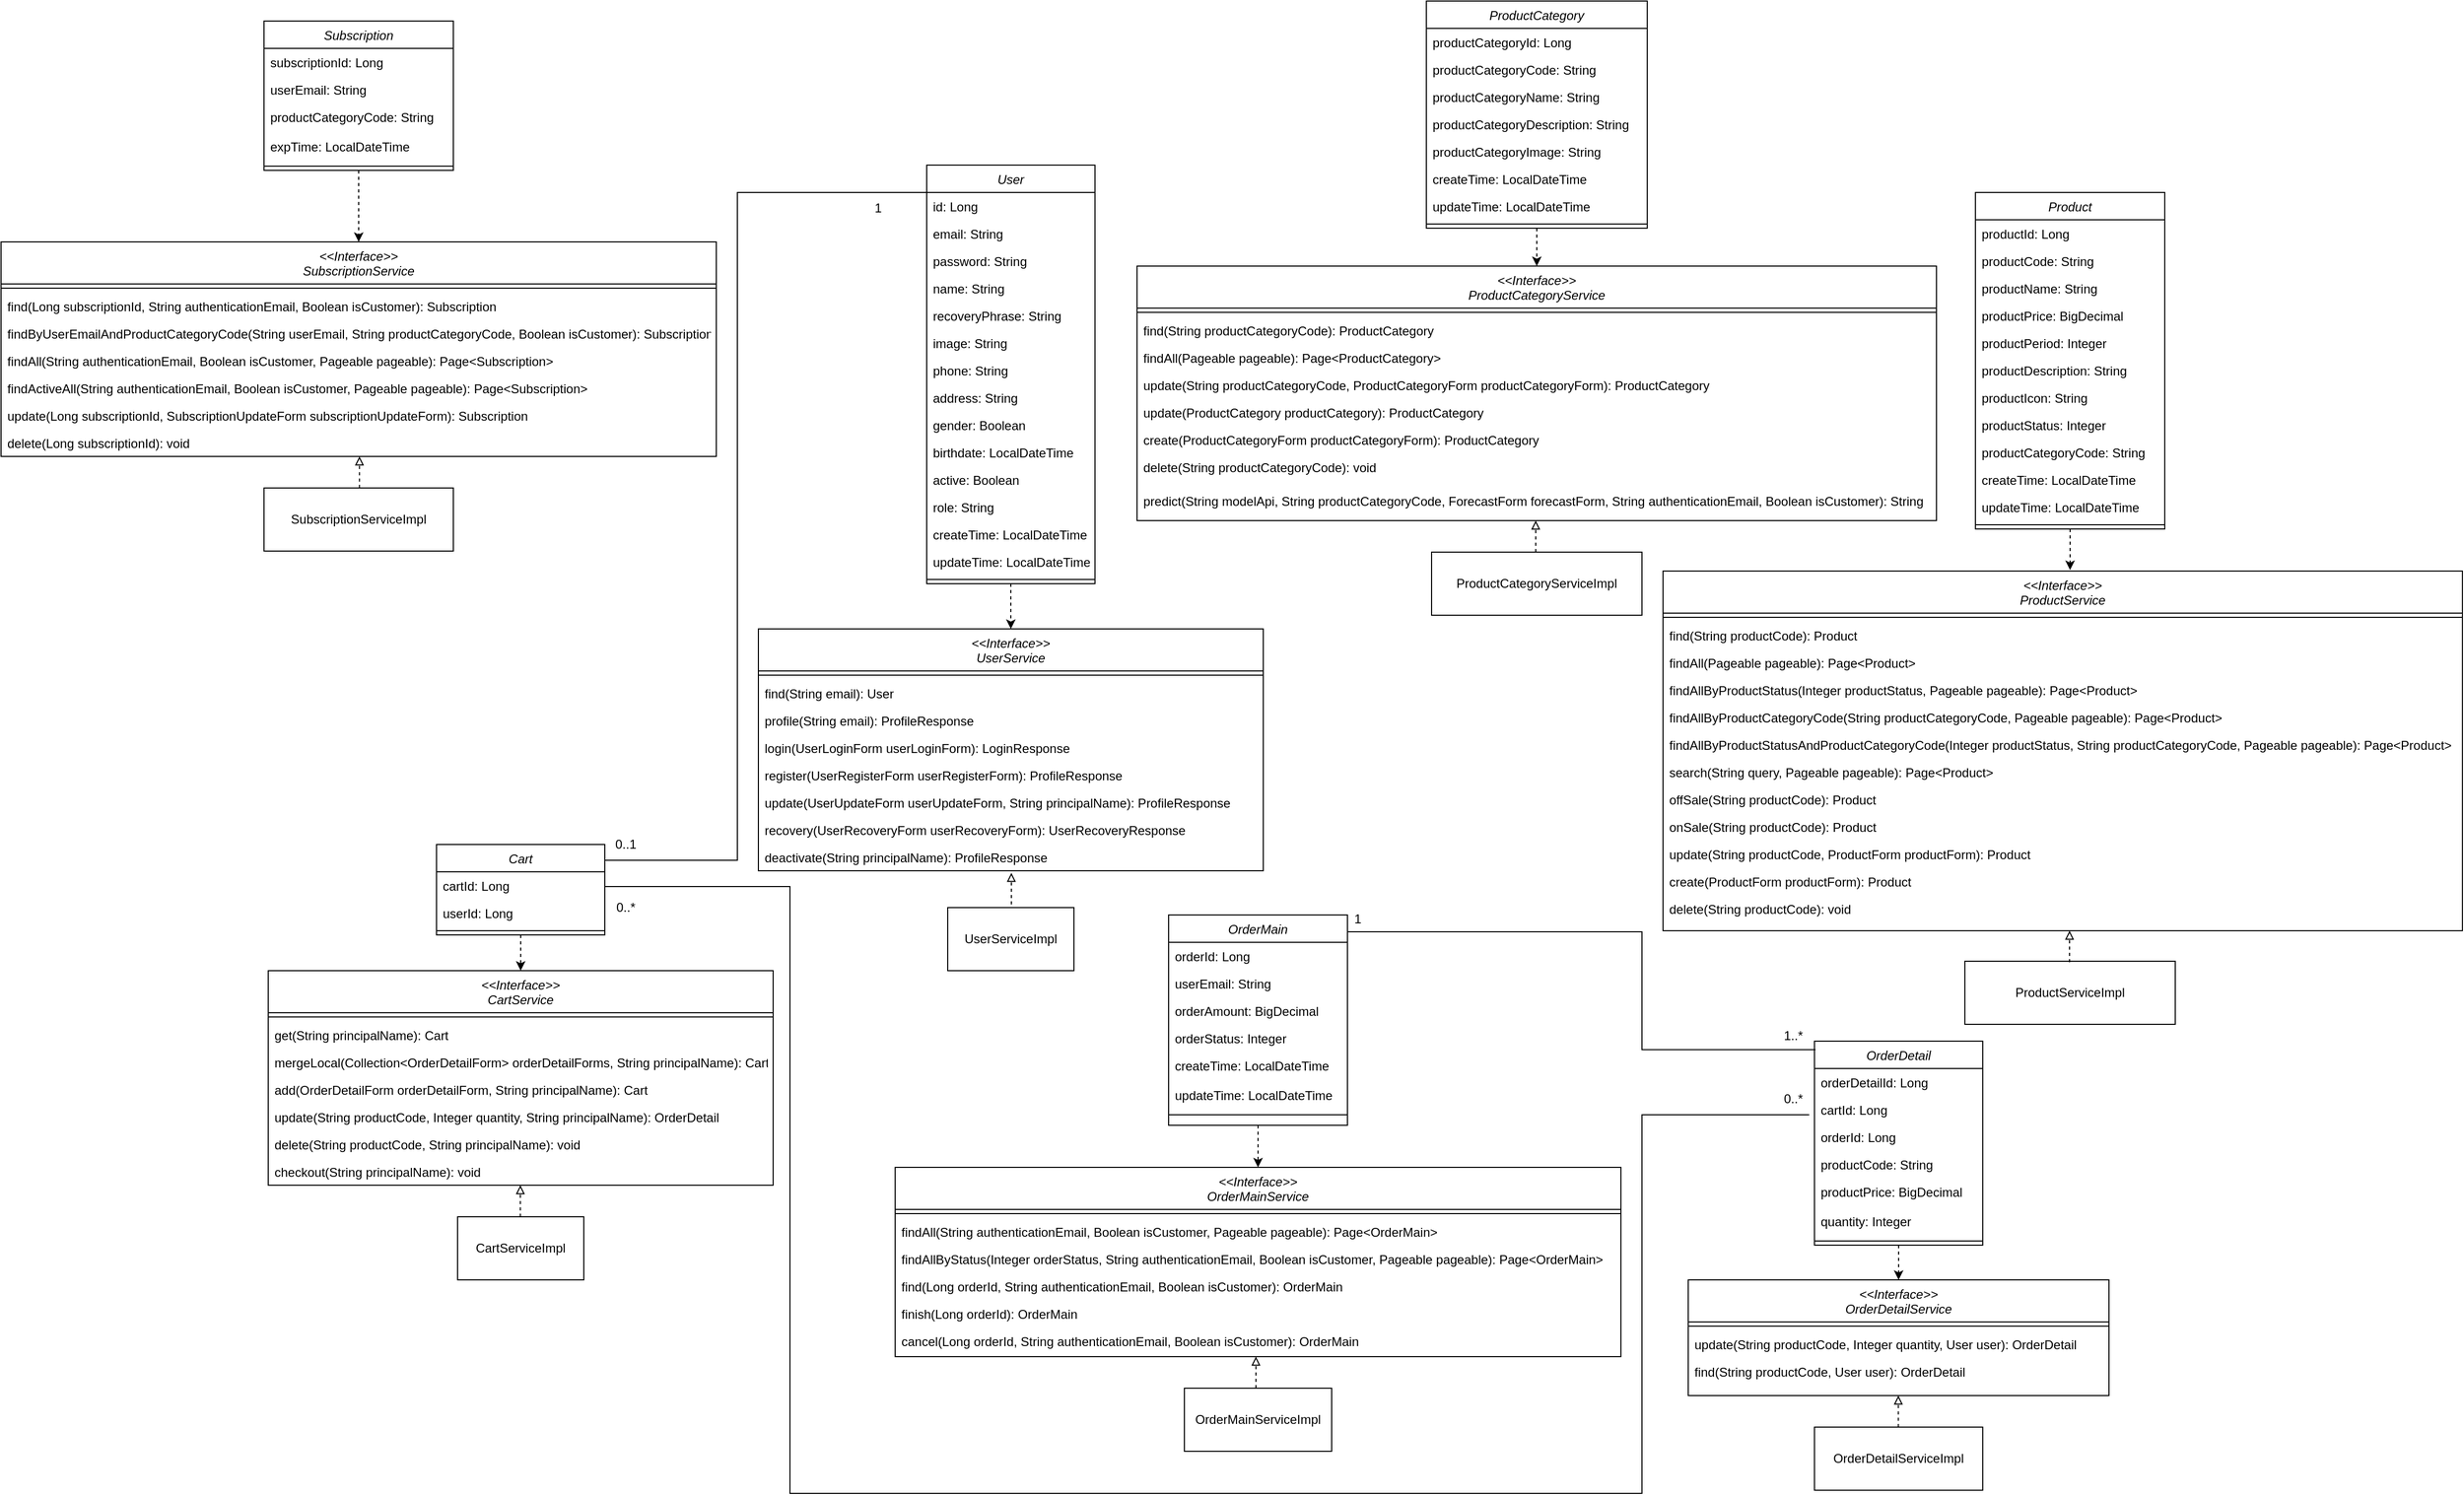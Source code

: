 <mxfile version="21.0.6" type="device"><diagram id="C5RBs43oDa-KdzZeNtuy" name="Page-1"><mxGraphModel dx="4314" dy="1144" grid="1" gridSize="10" guides="1" tooltips="1" connect="1" arrows="1" fold="1" page="1" pageScale="1" pageWidth="1920" pageHeight="1200" math="0" shadow="0"><root><mxCell id="WIyWlLk6GJQsqaUBKTNV-0"/><mxCell id="WIyWlLk6GJQsqaUBKTNV-1" parent="WIyWlLk6GJQsqaUBKTNV-0"/><mxCell id="zkfFHV4jXpPFQw0GAbJ--0" value="User" style="swimlane;fontStyle=2;align=center;verticalAlign=top;childLayout=stackLayout;horizontal=1;startSize=26;horizontalStack=0;resizeParent=1;resizeLast=0;collapsible=1;marginBottom=0;rounded=0;shadow=0;strokeWidth=1;" parent="WIyWlLk6GJQsqaUBKTNV-1" vertex="1"><mxGeometry x="360" y="177" width="160" height="398" as="geometry"><mxRectangle x="230" y="140" width="160" height="26" as="alternateBounds"/></mxGeometry></mxCell><mxCell id="zkfFHV4jXpPFQw0GAbJ--1" value="id: Long" style="text;align=left;verticalAlign=top;spacingLeft=4;spacingRight=4;overflow=hidden;rotatable=0;points=[[0,0.5],[1,0.5]];portConstraint=eastwest;" parent="zkfFHV4jXpPFQw0GAbJ--0" vertex="1"><mxGeometry y="26" width="160" height="26" as="geometry"/></mxCell><mxCell id="zkfFHV4jXpPFQw0GAbJ--2" value="email: String" style="text;align=left;verticalAlign=top;spacingLeft=4;spacingRight=4;overflow=hidden;rotatable=0;points=[[0,0.5],[1,0.5]];portConstraint=eastwest;rounded=0;shadow=0;html=0;" parent="zkfFHV4jXpPFQw0GAbJ--0" vertex="1"><mxGeometry y="52" width="160" height="26" as="geometry"/></mxCell><mxCell id="zkfFHV4jXpPFQw0GAbJ--3" value="password: String" style="text;align=left;verticalAlign=top;spacingLeft=4;spacingRight=4;overflow=hidden;rotatable=0;points=[[0,0.5],[1,0.5]];portConstraint=eastwest;rounded=0;shadow=0;html=0;" parent="zkfFHV4jXpPFQw0GAbJ--0" vertex="1"><mxGeometry y="78" width="160" height="26" as="geometry"/></mxCell><mxCell id="98TtHMbzd4gQQStBklup-7" value="name: String" style="text;align=left;verticalAlign=top;spacingLeft=4;spacingRight=4;overflow=hidden;rotatable=0;points=[[0,0.5],[1,0.5]];portConstraint=eastwest;rounded=0;shadow=0;html=0;" parent="zkfFHV4jXpPFQw0GAbJ--0" vertex="1"><mxGeometry y="104" width="160" height="26" as="geometry"/></mxCell><mxCell id="Q7E6lYtqht5gNRH_L15U-13" value="recoveryPhrase: String" style="text;align=left;verticalAlign=top;spacingLeft=4;spacingRight=4;overflow=hidden;rotatable=0;points=[[0,0.5],[1,0.5]];portConstraint=eastwest;rounded=0;shadow=0;html=0;" vertex="1" parent="zkfFHV4jXpPFQw0GAbJ--0"><mxGeometry y="130" width="160" height="26" as="geometry"/></mxCell><mxCell id="Q7E6lYtqht5gNRH_L15U-14" value="image: String" style="text;align=left;verticalAlign=top;spacingLeft=4;spacingRight=4;overflow=hidden;rotatable=0;points=[[0,0.5],[1,0.5]];portConstraint=eastwest;rounded=0;shadow=0;html=0;" vertex="1" parent="zkfFHV4jXpPFQw0GAbJ--0"><mxGeometry y="156" width="160" height="26" as="geometry"/></mxCell><mxCell id="98TtHMbzd4gQQStBklup-8" value="phone: String" style="text;align=left;verticalAlign=top;spacingLeft=4;spacingRight=4;overflow=hidden;rotatable=0;points=[[0,0.5],[1,0.5]];portConstraint=eastwest;rounded=0;shadow=0;html=0;" parent="zkfFHV4jXpPFQw0GAbJ--0" vertex="1"><mxGeometry y="182" width="160" height="26" as="geometry"/></mxCell><mxCell id="Q7E6lYtqht5gNRH_L15U-15" value="address: String" style="text;align=left;verticalAlign=top;spacingLeft=4;spacingRight=4;overflow=hidden;rotatable=0;points=[[0,0.5],[1,0.5]];portConstraint=eastwest;rounded=0;shadow=0;html=0;" vertex="1" parent="zkfFHV4jXpPFQw0GAbJ--0"><mxGeometry y="208" width="160" height="26" as="geometry"/></mxCell><mxCell id="98TtHMbzd4gQQStBklup-9" value="gender: Boolean" style="text;align=left;verticalAlign=top;spacingLeft=4;spacingRight=4;overflow=hidden;rotatable=0;points=[[0,0.5],[1,0.5]];portConstraint=eastwest;rounded=0;shadow=0;html=0;" parent="zkfFHV4jXpPFQw0GAbJ--0" vertex="1"><mxGeometry y="234" width="160" height="26" as="geometry"/></mxCell><mxCell id="Q7E6lYtqht5gNRH_L15U-16" value="birthdate: LocalDateTime" style="text;align=left;verticalAlign=top;spacingLeft=4;spacingRight=4;overflow=hidden;rotatable=0;points=[[0,0.5],[1,0.5]];portConstraint=eastwest;rounded=0;shadow=0;html=0;" vertex="1" parent="zkfFHV4jXpPFQw0GAbJ--0"><mxGeometry y="260" width="160" height="26" as="geometry"/></mxCell><mxCell id="98TtHMbzd4gQQStBklup-10" value="active: Boolean" style="text;align=left;verticalAlign=top;spacingLeft=4;spacingRight=4;overflow=hidden;rotatable=0;points=[[0,0.5],[1,0.5]];portConstraint=eastwest;rounded=0;shadow=0;html=0;" parent="zkfFHV4jXpPFQw0GAbJ--0" vertex="1"><mxGeometry y="286" width="160" height="26" as="geometry"/></mxCell><mxCell id="98TtHMbzd4gQQStBklup-11" value="role: String" style="text;align=left;verticalAlign=top;spacingLeft=4;spacingRight=4;overflow=hidden;rotatable=0;points=[[0,0.5],[1,0.5]];portConstraint=eastwest;rounded=0;shadow=0;html=0;" parent="zkfFHV4jXpPFQw0GAbJ--0" vertex="1"><mxGeometry y="312" width="160" height="26" as="geometry"/></mxCell><mxCell id="Q7E6lYtqht5gNRH_L15U-17" value="createTime: LocalDateTime" style="text;align=left;verticalAlign=top;spacingLeft=4;spacingRight=4;overflow=hidden;rotatable=0;points=[[0,0.5],[1,0.5]];portConstraint=eastwest;rounded=0;shadow=0;html=0;" vertex="1" parent="zkfFHV4jXpPFQw0GAbJ--0"><mxGeometry y="338" width="160" height="26" as="geometry"/></mxCell><mxCell id="Q7E6lYtqht5gNRH_L15U-18" value="updateTime: LocalDateTime" style="text;align=left;verticalAlign=top;spacingLeft=4;spacingRight=4;overflow=hidden;rotatable=0;points=[[0,0.5],[1,0.5]];portConstraint=eastwest;rounded=0;shadow=0;html=0;" vertex="1" parent="zkfFHV4jXpPFQw0GAbJ--0"><mxGeometry y="364" width="160" height="26" as="geometry"/></mxCell><mxCell id="98TtHMbzd4gQQStBklup-74" value="" style="line;html=1;strokeWidth=1;align=left;verticalAlign=middle;spacingTop=-1;spacingLeft=3;spacingRight=3;rotatable=0;labelPosition=right;points=[];portConstraint=eastwest;" parent="zkfFHV4jXpPFQw0GAbJ--0" vertex="1"><mxGeometry y="390" width="160" height="8" as="geometry"/></mxCell><mxCell id="98TtHMbzd4gQQStBklup-51" value="&lt;&lt;Interface&gt;&gt;&#10;UserService" style="swimlane;fontStyle=2;align=center;verticalAlign=top;childLayout=stackLayout;horizontal=1;startSize=40;horizontalStack=0;resizeParent=1;resizeLast=0;collapsible=1;marginBottom=0;rounded=0;shadow=0;strokeWidth=1;" parent="WIyWlLk6GJQsqaUBKTNV-1" vertex="1"><mxGeometry x="200" y="618" width="480" height="230" as="geometry"><mxRectangle x="230" y="140" width="160" height="26" as="alternateBounds"/></mxGeometry></mxCell><mxCell id="98TtHMbzd4gQQStBklup-58" value="" style="line;html=1;strokeWidth=1;align=left;verticalAlign=middle;spacingTop=-1;spacingLeft=3;spacingRight=3;rotatable=0;labelPosition=right;points=[];portConstraint=eastwest;" parent="98TtHMbzd4gQQStBklup-51" vertex="1"><mxGeometry y="40" width="480" height="8" as="geometry"/></mxCell><mxCell id="98TtHMbzd4gQQStBklup-59" value="find(String email): User" style="text;align=left;verticalAlign=top;spacingLeft=4;spacingRight=4;overflow=hidden;rotatable=0;points=[[0,0.5],[1,0.5]];portConstraint=eastwest;rounded=0;shadow=0;html=0;" parent="98TtHMbzd4gQQStBklup-51" vertex="1"><mxGeometry y="48" width="480" height="26" as="geometry"/></mxCell><mxCell id="98TtHMbzd4gQQStBklup-60" value="profile(String email): ProfileResponse" style="text;align=left;verticalAlign=top;spacingLeft=4;spacingRight=4;overflow=hidden;rotatable=0;points=[[0,0.5],[1,0.5]];portConstraint=eastwest;rounded=0;shadow=0;html=0;" parent="98TtHMbzd4gQQStBklup-51" vertex="1"><mxGeometry y="74" width="480" height="26" as="geometry"/></mxCell><mxCell id="98TtHMbzd4gQQStBklup-62" value="login(UserLoginForm userLoginForm): LoginResponse" style="text;align=left;verticalAlign=top;spacingLeft=4;spacingRight=4;overflow=hidden;rotatable=0;points=[[0,0.5],[1,0.5]];portConstraint=eastwest;rounded=0;shadow=0;html=0;" parent="98TtHMbzd4gQQStBklup-51" vertex="1"><mxGeometry y="100" width="480" height="26" as="geometry"/></mxCell><mxCell id="98TtHMbzd4gQQStBklup-63" value="register(UserRegisterForm userRegisterForm): ProfileResponse" style="text;align=left;verticalAlign=top;spacingLeft=4;spacingRight=4;overflow=hidden;rotatable=0;points=[[0,0.5],[1,0.5]];portConstraint=eastwest;rounded=0;shadow=0;html=0;" parent="98TtHMbzd4gQQStBklup-51" vertex="1"><mxGeometry y="126" width="480" height="26" as="geometry"/></mxCell><mxCell id="Q7E6lYtqht5gNRH_L15U-21" value="update(UserUpdateForm userUpdateForm, String principalName): ProfileResponse" style="text;align=left;verticalAlign=top;spacingLeft=4;spacingRight=4;overflow=hidden;rotatable=0;points=[[0,0.5],[1,0.5]];portConstraint=eastwest;rounded=0;shadow=0;html=0;" vertex="1" parent="98TtHMbzd4gQQStBklup-51"><mxGeometry y="152" width="480" height="26" as="geometry"/></mxCell><mxCell id="Q7E6lYtqht5gNRH_L15U-22" value="recovery(UserRecoveryForm userRecoveryForm): UserRecoveryResponse" style="text;align=left;verticalAlign=top;spacingLeft=4;spacingRight=4;overflow=hidden;rotatable=0;points=[[0,0.5],[1,0.5]];portConstraint=eastwest;rounded=0;shadow=0;html=0;" vertex="1" parent="98TtHMbzd4gQQStBklup-51"><mxGeometry y="178" width="480" height="26" as="geometry"/></mxCell><mxCell id="Q7E6lYtqht5gNRH_L15U-23" value="deactivate(String principalName): ProfileResponse" style="text;align=left;verticalAlign=top;spacingLeft=4;spacingRight=4;overflow=hidden;rotatable=0;points=[[0,0.5],[1,0.5]];portConstraint=eastwest;rounded=0;shadow=0;html=0;" vertex="1" parent="98TtHMbzd4gQQStBklup-51"><mxGeometry y="204" width="480" height="26" as="geometry"/></mxCell><mxCell id="98TtHMbzd4gQQStBklup-61" value="" style="endArrow=classic;dashed=1;html=1;rounded=0;exitX=0.5;exitY=1;exitDx=0;exitDy=0;endFill=1;entryX=0.5;entryY=0;entryDx=0;entryDy=0;" parent="WIyWlLk6GJQsqaUBKTNV-1" source="zkfFHV4jXpPFQw0GAbJ--0" target="98TtHMbzd4gQQStBklup-51" edge="1"><mxGeometry width="50" height="50" relative="1" as="geometry"><mxPoint x="414" y="580" as="sourcePoint"/><mxPoint x="374" y="588" as="targetPoint"/></mxGeometry></mxCell><mxCell id="98TtHMbzd4gQQStBklup-75" value="Cart" style="swimlane;fontStyle=2;align=center;verticalAlign=top;childLayout=stackLayout;horizontal=1;startSize=26;horizontalStack=0;resizeParent=1;resizeLast=0;collapsible=1;marginBottom=0;rounded=0;shadow=0;strokeWidth=1;" parent="WIyWlLk6GJQsqaUBKTNV-1" vertex="1"><mxGeometry x="-106" y="823" width="160" height="86" as="geometry"><mxRectangle x="230" y="140" width="160" height="26" as="alternateBounds"/></mxGeometry></mxCell><mxCell id="98TtHMbzd4gQQStBklup-76" value="cartId: Long" style="text;align=left;verticalAlign=top;spacingLeft=4;spacingRight=4;overflow=hidden;rotatable=0;points=[[0,0.5],[1,0.5]];portConstraint=eastwest;" parent="98TtHMbzd4gQQStBklup-75" vertex="1"><mxGeometry y="26" width="160" height="26" as="geometry"/></mxCell><mxCell id="98TtHMbzd4gQQStBklup-77" value="userId: Long" style="text;align=left;verticalAlign=top;spacingLeft=4;spacingRight=4;overflow=hidden;rotatable=0;points=[[0,0.5],[1,0.5]];portConstraint=eastwest;rounded=0;shadow=0;html=0;" parent="98TtHMbzd4gQQStBklup-75" vertex="1"><mxGeometry y="52" width="160" height="26" as="geometry"/></mxCell><mxCell id="98TtHMbzd4gQQStBklup-78" value="" style="line;html=1;strokeWidth=1;align=left;verticalAlign=middle;spacingTop=-1;spacingLeft=3;spacingRight=3;rotatable=0;labelPosition=right;points=[];portConstraint=eastwest;" parent="98TtHMbzd4gQQStBklup-75" vertex="1"><mxGeometry y="78" width="160" height="8" as="geometry"/></mxCell><mxCell id="98TtHMbzd4gQQStBklup-87" value="" style="endArrow=classic;dashed=1;html=1;rounded=0;exitX=0.5;exitY=1;exitDx=0;exitDy=0;endFill=1;entryX=0.5;entryY=0;entryDx=0;entryDy=0;" parent="WIyWlLk6GJQsqaUBKTNV-1" source="98TtHMbzd4gQQStBklup-75" target="98TtHMbzd4gQQStBklup-88" edge="1"><mxGeometry width="50" height="50" relative="1" as="geometry"><mxPoint x="-136" y="923" as="sourcePoint"/><mxPoint x="-176" y="923" as="targetPoint"/></mxGeometry></mxCell><mxCell id="98TtHMbzd4gQQStBklup-88" value="&lt;&lt;Interface&gt;&gt;&#10;CartService" style="swimlane;fontStyle=2;align=center;verticalAlign=top;childLayout=stackLayout;horizontal=1;startSize=40;horizontalStack=0;resizeParent=1;resizeLast=0;collapsible=1;marginBottom=0;rounded=0;shadow=0;strokeWidth=1;" parent="WIyWlLk6GJQsqaUBKTNV-1" vertex="1"><mxGeometry x="-266" y="943" width="480" height="204" as="geometry"><mxRectangle x="230" y="140" width="160" height="26" as="alternateBounds"/></mxGeometry></mxCell><mxCell id="98TtHMbzd4gQQStBklup-89" value="" style="line;html=1;strokeWidth=1;align=left;verticalAlign=middle;spacingTop=-1;spacingLeft=3;spacingRight=3;rotatable=0;labelPosition=right;points=[];portConstraint=eastwest;" parent="98TtHMbzd4gQQStBklup-88" vertex="1"><mxGeometry y="40" width="480" height="8" as="geometry"/></mxCell><mxCell id="98TtHMbzd4gQQStBklup-90" value="get(String principalName): Cart" style="text;align=left;verticalAlign=top;spacingLeft=4;spacingRight=4;overflow=hidden;rotatable=0;points=[[0,0.5],[1,0.5]];portConstraint=eastwest;rounded=0;shadow=0;html=0;" parent="98TtHMbzd4gQQStBklup-88" vertex="1"><mxGeometry y="48" width="480" height="26" as="geometry"/></mxCell><mxCell id="98TtHMbzd4gQQStBklup-91" value="mergeLocal(Collection&lt;OrderDetailForm&gt; orderDetailForms, String principalName): Cart" style="text;align=left;verticalAlign=top;spacingLeft=4;spacingRight=4;overflow=hidden;rotatable=0;points=[[0,0.5],[1,0.5]];portConstraint=eastwest;rounded=0;shadow=0;html=0;" parent="98TtHMbzd4gQQStBklup-88" vertex="1"><mxGeometry y="74" width="480" height="26" as="geometry"/></mxCell><mxCell id="98TtHMbzd4gQQStBklup-92" value="add(OrderDetailForm orderDetailForm, String principalName): Cart" style="text;align=left;verticalAlign=top;spacingLeft=4;spacingRight=4;overflow=hidden;rotatable=0;points=[[0,0.5],[1,0.5]];portConstraint=eastwest;rounded=0;shadow=0;html=0;" parent="98TtHMbzd4gQQStBklup-88" vertex="1"><mxGeometry y="100" width="480" height="26" as="geometry"/></mxCell><mxCell id="Q7E6lYtqht5gNRH_L15U-24" value="update(String productCode, Integer quantity, String principalName): OrderDetail" style="text;align=left;verticalAlign=top;spacingLeft=4;spacingRight=4;overflow=hidden;rotatable=0;points=[[0,0.5],[1,0.5]];portConstraint=eastwest;rounded=0;shadow=0;html=0;" vertex="1" parent="98TtHMbzd4gQQStBklup-88"><mxGeometry y="126" width="480" height="26" as="geometry"/></mxCell><mxCell id="98TtHMbzd4gQQStBklup-93" value="delete(String productCode, String principalName): void" style="text;align=left;verticalAlign=top;spacingLeft=4;spacingRight=4;overflow=hidden;rotatable=0;points=[[0,0.5],[1,0.5]];portConstraint=eastwest;rounded=0;shadow=0;html=0;" parent="98TtHMbzd4gQQStBklup-88" vertex="1"><mxGeometry y="152" width="480" height="26" as="geometry"/></mxCell><mxCell id="Q7E6lYtqht5gNRH_L15U-25" value="checkout(String principalName): void" style="text;align=left;verticalAlign=top;spacingLeft=4;spacingRight=4;overflow=hidden;rotatable=0;points=[[0,0.5],[1,0.5]];portConstraint=eastwest;rounded=0;shadow=0;html=0;" vertex="1" parent="98TtHMbzd4gQQStBklup-88"><mxGeometry y="178" width="480" height="26" as="geometry"/></mxCell><mxCell id="98TtHMbzd4gQQStBklup-94" value="ProductCategory" style="swimlane;fontStyle=2;align=center;verticalAlign=top;childLayout=stackLayout;horizontal=1;startSize=26;horizontalStack=0;resizeParent=1;resizeLast=0;collapsible=1;marginBottom=0;rounded=0;shadow=0;strokeWidth=1;" parent="WIyWlLk6GJQsqaUBKTNV-1" vertex="1"><mxGeometry x="835" y="21" width="210" height="216" as="geometry"><mxRectangle x="230" y="140" width="160" height="26" as="alternateBounds"/></mxGeometry></mxCell><mxCell id="98TtHMbzd4gQQStBklup-95" value="productCategoryId: Long" style="text;align=left;verticalAlign=top;spacingLeft=4;spacingRight=4;overflow=hidden;rotatable=0;points=[[0,0.5],[1,0.5]];portConstraint=eastwest;" parent="98TtHMbzd4gQQStBklup-94" vertex="1"><mxGeometry y="26" width="210" height="26" as="geometry"/></mxCell><mxCell id="98TtHMbzd4gQQStBklup-96" value="productCategoryCode: String" style="text;align=left;verticalAlign=top;spacingLeft=4;spacingRight=4;overflow=hidden;rotatable=0;points=[[0,0.5],[1,0.5]];portConstraint=eastwest;rounded=0;shadow=0;html=0;" parent="98TtHMbzd4gQQStBklup-94" vertex="1"><mxGeometry y="52" width="210" height="26" as="geometry"/></mxCell><mxCell id="Q7E6lYtqht5gNRH_L15U-6" value="productCategoryName: String" style="text;align=left;verticalAlign=top;spacingLeft=4;spacingRight=4;overflow=hidden;rotatable=0;points=[[0,0.5],[1,0.5]];portConstraint=eastwest;rounded=0;shadow=0;html=0;" vertex="1" parent="98TtHMbzd4gQQStBklup-94"><mxGeometry y="78" width="210" height="26" as="geometry"/></mxCell><mxCell id="Q7E6lYtqht5gNRH_L15U-7" value="productCategoryDescription: String" style="text;align=left;verticalAlign=top;spacingLeft=4;spacingRight=4;overflow=hidden;rotatable=0;points=[[0,0.5],[1,0.5]];portConstraint=eastwest;rounded=0;shadow=0;html=0;" vertex="1" parent="98TtHMbzd4gQQStBklup-94"><mxGeometry y="104" width="210" height="26" as="geometry"/></mxCell><mxCell id="Q7E6lYtqht5gNRH_L15U-8" value="productCategoryImage: String" style="text;align=left;verticalAlign=top;spacingLeft=4;spacingRight=4;overflow=hidden;rotatable=0;points=[[0,0.5],[1,0.5]];portConstraint=eastwest;rounded=0;shadow=0;html=0;" vertex="1" parent="98TtHMbzd4gQQStBklup-94"><mxGeometry y="130" width="210" height="26" as="geometry"/></mxCell><mxCell id="98TtHMbzd4gQQStBklup-107" value="createTime: LocalDateTime" style="text;align=left;verticalAlign=top;spacingLeft=4;spacingRight=4;overflow=hidden;rotatable=0;points=[[0,0.5],[1,0.5]];portConstraint=eastwest;rounded=0;shadow=0;html=0;" parent="98TtHMbzd4gQQStBklup-94" vertex="1"><mxGeometry y="156" width="210" height="26" as="geometry"/></mxCell><mxCell id="98TtHMbzd4gQQStBklup-108" value="updateTime: LocalDateTime" style="text;align=left;verticalAlign=top;spacingLeft=4;spacingRight=4;overflow=hidden;rotatable=0;points=[[0,0.5],[1,0.5]];portConstraint=eastwest;rounded=0;shadow=0;html=0;" parent="98TtHMbzd4gQQStBklup-94" vertex="1"><mxGeometry y="182" width="210" height="26" as="geometry"/></mxCell><mxCell id="98TtHMbzd4gQQStBklup-97" value="" style="line;html=1;strokeWidth=1;align=left;verticalAlign=middle;spacingTop=-1;spacingLeft=3;spacingRight=3;rotatable=0;labelPosition=right;points=[];portConstraint=eastwest;" parent="98TtHMbzd4gQQStBklup-94" vertex="1"><mxGeometry y="208" width="210" height="8" as="geometry"/></mxCell><mxCell id="98TtHMbzd4gQQStBklup-98" value="" style="endArrow=classic;dashed=1;html=1;rounded=0;endFill=1;entryX=0.5;entryY=0;entryDx=0;entryDy=0;exitX=0.5;exitY=1;exitDx=0;exitDy=0;" parent="WIyWlLk6GJQsqaUBKTNV-1" source="98TtHMbzd4gQQStBklup-94" target="98TtHMbzd4gQQStBklup-99" edge="1"><mxGeometry width="50" height="50" relative="1" as="geometry"><mxPoint x="840" y="240" as="sourcePoint"/><mxPoint x="880" y="273" as="targetPoint"/></mxGeometry></mxCell><mxCell id="98TtHMbzd4gQQStBklup-99" value="&lt;&lt;Interface&gt;&gt;&#10;ProductCategoryService" style="swimlane;fontStyle=2;align=center;verticalAlign=top;childLayout=stackLayout;horizontal=1;startSize=40;horizontalStack=0;resizeParent=1;resizeLast=0;collapsible=1;marginBottom=0;rounded=0;shadow=0;strokeWidth=1;" parent="WIyWlLk6GJQsqaUBKTNV-1" vertex="1"><mxGeometry x="560" y="273" width="760" height="242" as="geometry"><mxRectangle x="230" y="140" width="160" height="26" as="alternateBounds"/></mxGeometry></mxCell><mxCell id="98TtHMbzd4gQQStBklup-100" value="" style="line;html=1;strokeWidth=1;align=left;verticalAlign=middle;spacingTop=-1;spacingLeft=3;spacingRight=3;rotatable=0;labelPosition=right;points=[];portConstraint=eastwest;" parent="98TtHMbzd4gQQStBklup-99" vertex="1"><mxGeometry y="40" width="760" height="8" as="geometry"/></mxCell><mxCell id="98TtHMbzd4gQQStBklup-101" value="find(String productCategoryCode): ProductCategory" style="text;align=left;verticalAlign=top;spacingLeft=4;spacingRight=4;overflow=hidden;rotatable=0;points=[[0,0.5],[1,0.5]];portConstraint=eastwest;rounded=0;shadow=0;html=0;" parent="98TtHMbzd4gQQStBklup-99" vertex="1"><mxGeometry y="48" width="760" height="26" as="geometry"/></mxCell><mxCell id="98TtHMbzd4gQQStBklup-102" value="findAll(Pageable pageable): Page&lt;ProductCategory&gt;" style="text;align=left;verticalAlign=top;spacingLeft=4;spacingRight=4;overflow=hidden;rotatable=0;points=[[0,0.5],[1,0.5]];portConstraint=eastwest;rounded=0;shadow=0;html=0;" parent="98TtHMbzd4gQQStBklup-99" vertex="1"><mxGeometry y="74" width="760" height="26" as="geometry"/></mxCell><mxCell id="98TtHMbzd4gQQStBklup-103" value="update(String productCategoryCode, ProductCategoryForm productCategoryForm): ProductCategory" style="text;align=left;verticalAlign=top;spacingLeft=4;spacingRight=4;overflow=hidden;rotatable=0;points=[[0,0.5],[1,0.5]];portConstraint=eastwest;rounded=0;shadow=0;html=0;" parent="98TtHMbzd4gQQStBklup-99" vertex="1"><mxGeometry y="100" width="760" height="26" as="geometry"/></mxCell><mxCell id="98TtHMbzd4gQQStBklup-104" value="update(ProductCategory productCategory): ProductCategory" style="text;align=left;verticalAlign=top;spacingLeft=4;spacingRight=4;overflow=hidden;rotatable=0;points=[[0,0.5],[1,0.5]];portConstraint=eastwest;rounded=0;shadow=0;html=0;" parent="98TtHMbzd4gQQStBklup-99" vertex="1"><mxGeometry y="126" width="760" height="26" as="geometry"/></mxCell><mxCell id="98TtHMbzd4gQQStBklup-109" value="create(ProductCategoryForm productCategoryForm): ProductCategory" style="text;align=left;verticalAlign=top;spacingLeft=4;spacingRight=4;overflow=hidden;rotatable=0;points=[[0,0.5],[1,0.5]];portConstraint=eastwest;rounded=0;shadow=0;html=0;" parent="98TtHMbzd4gQQStBklup-99" vertex="1"><mxGeometry y="152" width="760" height="26" as="geometry"/></mxCell><mxCell id="98TtHMbzd4gQQStBklup-110" value="delete(String productCategoryCode): void" style="text;align=left;verticalAlign=top;spacingLeft=4;spacingRight=4;overflow=hidden;rotatable=0;points=[[0,0.5],[1,0.5]];portConstraint=eastwest;rounded=0;shadow=0;html=0;" parent="98TtHMbzd4gQQStBklup-99" vertex="1"><mxGeometry y="178" width="760" height="32" as="geometry"/></mxCell><mxCell id="Q7E6lYtqht5gNRH_L15U-10" value="predict(String modelApi, String productCategoryCode, ForecastForm forecastForm, String authenticationEmail, Boolean isCustomer): String" style="text;align=left;verticalAlign=top;spacingLeft=4;spacingRight=4;overflow=hidden;rotatable=0;points=[[0,0.5],[1,0.5]];portConstraint=eastwest;rounded=0;shadow=0;html=0;" vertex="1" parent="98TtHMbzd4gQQStBklup-99"><mxGeometry y="210" width="760" height="32" as="geometry"/></mxCell><mxCell id="98TtHMbzd4gQQStBklup-111" value="Product" style="swimlane;fontStyle=2;align=center;verticalAlign=top;childLayout=stackLayout;horizontal=1;startSize=26;horizontalStack=0;resizeParent=1;resizeLast=0;collapsible=1;marginBottom=0;rounded=0;shadow=0;strokeWidth=1;" parent="WIyWlLk6GJQsqaUBKTNV-1" vertex="1"><mxGeometry x="1357" y="203" width="180" height="320" as="geometry"><mxRectangle x="230" y="140" width="160" height="26" as="alternateBounds"/></mxGeometry></mxCell><mxCell id="98TtHMbzd4gQQStBklup-112" value="productId: Long" style="text;align=left;verticalAlign=top;spacingLeft=4;spacingRight=4;overflow=hidden;rotatable=0;points=[[0,0.5],[1,0.5]];portConstraint=eastwest;" parent="98TtHMbzd4gQQStBklup-111" vertex="1"><mxGeometry y="26" width="180" height="26" as="geometry"/></mxCell><mxCell id="98TtHMbzd4gQQStBklup-113" value="productCode: String" style="text;align=left;verticalAlign=top;spacingLeft=4;spacingRight=4;overflow=hidden;rotatable=0;points=[[0,0.5],[1,0.5]];portConstraint=eastwest;rounded=0;shadow=0;html=0;" parent="98TtHMbzd4gQQStBklup-111" vertex="1"><mxGeometry y="52" width="180" height="26" as="geometry"/></mxCell><mxCell id="Q7E6lYtqht5gNRH_L15U-0" value="productName: String" style="text;align=left;verticalAlign=top;spacingLeft=4;spacingRight=4;overflow=hidden;rotatable=0;points=[[0,0.5],[1,0.5]];portConstraint=eastwest;rounded=0;shadow=0;html=0;" vertex="1" parent="98TtHMbzd4gQQStBklup-111"><mxGeometry y="78" width="180" height="26" as="geometry"/></mxCell><mxCell id="98TtHMbzd4gQQStBklup-114" value="productPrice: BigDecimal" style="text;align=left;verticalAlign=top;spacingLeft=4;spacingRight=4;overflow=hidden;rotatable=0;points=[[0,0.5],[1,0.5]];portConstraint=eastwest;rounded=0;shadow=0;html=0;" parent="98TtHMbzd4gQQStBklup-111" vertex="1"><mxGeometry y="104" width="180" height="26" as="geometry"/></mxCell><mxCell id="98TtHMbzd4gQQStBklup-115" value="productPeriod: Integer" style="text;align=left;verticalAlign=top;spacingLeft=4;spacingRight=4;overflow=hidden;rotatable=0;points=[[0,0.5],[1,0.5]];portConstraint=eastwest;rounded=0;shadow=0;html=0;" parent="98TtHMbzd4gQQStBklup-111" vertex="1"><mxGeometry y="130" width="180" height="26" as="geometry"/></mxCell><mxCell id="98TtHMbzd4gQQStBklup-116" value="productDescription: String" style="text;align=left;verticalAlign=top;spacingLeft=4;spacingRight=4;overflow=hidden;rotatable=0;points=[[0,0.5],[1,0.5]];portConstraint=eastwest;rounded=0;shadow=0;html=0;" parent="98TtHMbzd4gQQStBklup-111" vertex="1"><mxGeometry y="156" width="180" height="26" as="geometry"/></mxCell><mxCell id="98TtHMbzd4gQQStBklup-127" value="productIcon: String" style="text;align=left;verticalAlign=top;spacingLeft=4;spacingRight=4;overflow=hidden;rotatable=0;points=[[0,0.5],[1,0.5]];portConstraint=eastwest;rounded=0;shadow=0;html=0;" parent="98TtHMbzd4gQQStBklup-111" vertex="1"><mxGeometry y="182" width="180" height="26" as="geometry"/></mxCell><mxCell id="98TtHMbzd4gQQStBklup-131" value="productStatus: Integer" style="text;align=left;verticalAlign=top;spacingLeft=4;spacingRight=4;overflow=hidden;rotatable=0;points=[[0,0.5],[1,0.5]];portConstraint=eastwest;rounded=0;shadow=0;html=0;" parent="98TtHMbzd4gQQStBklup-111" vertex="1"><mxGeometry y="208" width="180" height="26" as="geometry"/></mxCell><mxCell id="98TtHMbzd4gQQStBklup-132" value="productCategoryCode: String" style="text;align=left;verticalAlign=top;spacingLeft=4;spacingRight=4;overflow=hidden;rotatable=0;points=[[0,0.5],[1,0.5]];portConstraint=eastwest;rounded=0;shadow=0;html=0;" parent="98TtHMbzd4gQQStBklup-111" vertex="1"><mxGeometry y="234" width="180" height="26" as="geometry"/></mxCell><mxCell id="98TtHMbzd4gQQStBklup-133" value="createTime: LocalDateTime" style="text;align=left;verticalAlign=top;spacingLeft=4;spacingRight=4;overflow=hidden;rotatable=0;points=[[0,0.5],[1,0.5]];portConstraint=eastwest;rounded=0;shadow=0;html=0;" parent="98TtHMbzd4gQQStBklup-111" vertex="1"><mxGeometry y="260" width="180" height="26" as="geometry"/></mxCell><mxCell id="98TtHMbzd4gQQStBklup-134" value="updateTime: LocalDateTime" style="text;align=left;verticalAlign=top;spacingLeft=4;spacingRight=4;overflow=hidden;rotatable=0;points=[[0,0.5],[1,0.5]];portConstraint=eastwest;rounded=0;shadow=0;html=0;" parent="98TtHMbzd4gQQStBklup-111" vertex="1"><mxGeometry y="286" width="180" height="26" as="geometry"/></mxCell><mxCell id="98TtHMbzd4gQQStBklup-117" value="" style="line;html=1;strokeWidth=1;align=left;verticalAlign=middle;spacingTop=-1;spacingLeft=3;spacingRight=3;rotatable=0;labelPosition=right;points=[];portConstraint=eastwest;" parent="98TtHMbzd4gQQStBklup-111" vertex="1"><mxGeometry y="312" width="180" height="8" as="geometry"/></mxCell><mxCell id="98TtHMbzd4gQQStBklup-118" value="" style="endArrow=classic;dashed=1;html=1;rounded=0;exitX=0.5;exitY=1;exitDx=0;exitDy=0;endFill=1;entryX=0.5;entryY=0;entryDx=0;entryDy=0;" parent="WIyWlLk6GJQsqaUBKTNV-1" source="98TtHMbzd4gQQStBklup-111" edge="1"><mxGeometry width="50" height="50" relative="1" as="geometry"><mxPoint x="1304" y="577" as="sourcePoint"/><mxPoint x="1447" y="562" as="targetPoint"/></mxGeometry></mxCell><mxCell id="98TtHMbzd4gQQStBklup-119" value="&lt;&lt;Interface&gt;&gt;&#10;ProductService" style="swimlane;fontStyle=2;align=center;verticalAlign=top;childLayout=stackLayout;horizontal=1;startSize=40;horizontalStack=0;resizeParent=1;resizeLast=0;collapsible=1;marginBottom=0;rounded=0;shadow=0;strokeWidth=1;" parent="WIyWlLk6GJQsqaUBKTNV-1" vertex="1"><mxGeometry x="1060" y="563" width="760" height="342" as="geometry"><mxRectangle x="230" y="140" width="160" height="26" as="alternateBounds"/></mxGeometry></mxCell><mxCell id="98TtHMbzd4gQQStBklup-120" value="" style="line;html=1;strokeWidth=1;align=left;verticalAlign=middle;spacingTop=-1;spacingLeft=3;spacingRight=3;rotatable=0;labelPosition=right;points=[];portConstraint=eastwest;" parent="98TtHMbzd4gQQStBklup-119" vertex="1"><mxGeometry y="40" width="760" height="8" as="geometry"/></mxCell><mxCell id="98TtHMbzd4gQQStBklup-121" value="find(String productCode): Product" style="text;align=left;verticalAlign=top;spacingLeft=4;spacingRight=4;overflow=hidden;rotatable=0;points=[[0,0.5],[1,0.5]];portConstraint=eastwest;rounded=0;shadow=0;html=0;" parent="98TtHMbzd4gQQStBklup-119" vertex="1"><mxGeometry y="48" width="760" height="26" as="geometry"/></mxCell><mxCell id="98TtHMbzd4gQQStBklup-122" value="findAll(Pageable pageable): Page&lt;Product&gt;" style="text;align=left;verticalAlign=top;spacingLeft=4;spacingRight=4;overflow=hidden;rotatable=0;points=[[0,0.5],[1,0.5]];portConstraint=eastwest;rounded=0;shadow=0;html=0;" parent="98TtHMbzd4gQQStBklup-119" vertex="1"><mxGeometry y="74" width="760" height="26" as="geometry"/></mxCell><mxCell id="98TtHMbzd4gQQStBklup-123" value="findAllByProductStatus(Integer productStatus, Pageable pageable): Page&lt;Product&gt;" style="text;align=left;verticalAlign=top;spacingLeft=4;spacingRight=4;overflow=hidden;rotatable=0;points=[[0,0.5],[1,0.5]];portConstraint=eastwest;rounded=0;shadow=0;html=0;" parent="98TtHMbzd4gQQStBklup-119" vertex="1"><mxGeometry y="100" width="760" height="26" as="geometry"/></mxCell><mxCell id="98TtHMbzd4gQQStBklup-124" value="findAllByProductCategoryCode(String productCategoryCode, Pageable pageable): Page&lt;Product&gt;" style="text;align=left;verticalAlign=top;spacingLeft=4;spacingRight=4;overflow=hidden;rotatable=0;points=[[0,0.5],[1,0.5]];portConstraint=eastwest;rounded=0;shadow=0;html=0;" parent="98TtHMbzd4gQQStBklup-119" vertex="1"><mxGeometry y="126" width="760" height="26" as="geometry"/></mxCell><mxCell id="98TtHMbzd4gQQStBklup-125" value="findAllByProductStatusAndProductCategoryCode(Integer productStatus, String productCategoryCode, Pageable pageable): Page&lt;Product&gt;" style="text;align=left;verticalAlign=top;spacingLeft=4;spacingRight=4;overflow=hidden;rotatable=0;points=[[0,0.5],[1,0.5]];portConstraint=eastwest;rounded=0;shadow=0;html=0;" parent="98TtHMbzd4gQQStBklup-119" vertex="1"><mxGeometry y="152" width="760" height="26" as="geometry"/></mxCell><mxCell id="Q7E6lYtqht5gNRH_L15U-4" value="search(String query, Pageable pageable): Page&lt;Product&gt;" style="text;align=left;verticalAlign=top;spacingLeft=4;spacingRight=4;overflow=hidden;rotatable=0;points=[[0,0.5],[1,0.5]];portConstraint=eastwest;rounded=0;shadow=0;html=0;" vertex="1" parent="98TtHMbzd4gQQStBklup-119"><mxGeometry y="178" width="760" height="26" as="geometry"/></mxCell><mxCell id="Q7E6lYtqht5gNRH_L15U-5" value="offSale(String productCode): Product" style="text;align=left;verticalAlign=top;spacingLeft=4;spacingRight=4;overflow=hidden;rotatable=0;points=[[0,0.5],[1,0.5]];portConstraint=eastwest;rounded=0;shadow=0;html=0;" vertex="1" parent="98TtHMbzd4gQQStBklup-119"><mxGeometry y="204" width="760" height="26" as="geometry"/></mxCell><mxCell id="98TtHMbzd4gQQStBklup-126" value="onSale(String productCode): Product" style="text;align=left;verticalAlign=top;spacingLeft=4;spacingRight=4;overflow=hidden;rotatable=0;points=[[0,0.5],[1,0.5]];portConstraint=eastwest;rounded=0;shadow=0;html=0;" parent="98TtHMbzd4gQQStBklup-119" vertex="1"><mxGeometry y="230" width="760" height="26" as="geometry"/></mxCell><mxCell id="98TtHMbzd4gQQStBklup-135" value="update(String productCode, ProductForm productForm): Product" style="text;align=left;verticalAlign=top;spacingLeft=4;spacingRight=4;overflow=hidden;rotatable=0;points=[[0,0.5],[1,0.5]];portConstraint=eastwest;rounded=0;shadow=0;html=0;" parent="98TtHMbzd4gQQStBklup-119" vertex="1"><mxGeometry y="256" width="760" height="26" as="geometry"/></mxCell><mxCell id="98TtHMbzd4gQQStBklup-139" value="create(ProductForm productForm): Product" style="text;align=left;verticalAlign=top;spacingLeft=4;spacingRight=4;overflow=hidden;rotatable=0;points=[[0,0.5],[1,0.5]];portConstraint=eastwest;rounded=0;shadow=0;html=0;" parent="98TtHMbzd4gQQStBklup-119" vertex="1"><mxGeometry y="282" width="760" height="26" as="geometry"/></mxCell><mxCell id="98TtHMbzd4gQQStBklup-136" value="delete(String productCode): void" style="text;align=left;verticalAlign=top;spacingLeft=4;spacingRight=4;overflow=hidden;rotatable=0;points=[[0,0.5],[1,0.5]];portConstraint=eastwest;rounded=0;shadow=0;html=0;" parent="98TtHMbzd4gQQStBklup-119" vertex="1"><mxGeometry y="308" width="760" height="34" as="geometry"/></mxCell><mxCell id="98TtHMbzd4gQQStBklup-192" value="OrderMain" style="swimlane;fontStyle=2;align=center;verticalAlign=top;childLayout=stackLayout;horizontal=1;startSize=26;horizontalStack=0;resizeParent=1;resizeLast=0;collapsible=1;marginBottom=0;rounded=0;shadow=0;strokeWidth=1;" parent="WIyWlLk6GJQsqaUBKTNV-1" vertex="1"><mxGeometry x="590" y="890" width="170" height="200" as="geometry"><mxRectangle x="230" y="140" width="160" height="26" as="alternateBounds"/></mxGeometry></mxCell><mxCell id="98TtHMbzd4gQQStBklup-193" value="orderId: Long" style="text;align=left;verticalAlign=top;spacingLeft=4;spacingRight=4;overflow=hidden;rotatable=0;points=[[0,0.5],[1,0.5]];portConstraint=eastwest;" parent="98TtHMbzd4gQQStBklup-192" vertex="1"><mxGeometry y="26" width="170" height="26" as="geometry"/></mxCell><mxCell id="98TtHMbzd4gQQStBklup-194" value="userEmail: String" style="text;align=left;verticalAlign=top;spacingLeft=4;spacingRight=4;overflow=hidden;rotatable=0;points=[[0,0.5],[1,0.5]];portConstraint=eastwest;rounded=0;shadow=0;html=0;" parent="98TtHMbzd4gQQStBklup-192" vertex="1"><mxGeometry y="52" width="170" height="26" as="geometry"/></mxCell><mxCell id="98TtHMbzd4gQQStBklup-195" value="orderAmount: BigDecimal" style="text;align=left;verticalAlign=top;spacingLeft=4;spacingRight=4;overflow=hidden;rotatable=0;points=[[0,0.5],[1,0.5]];portConstraint=eastwest;rounded=0;shadow=0;html=0;" parent="98TtHMbzd4gQQStBklup-192" vertex="1"><mxGeometry y="78" width="170" height="26" as="geometry"/></mxCell><mxCell id="98TtHMbzd4gQQStBklup-197" value="orderStatus: Integer" style="text;align=left;verticalAlign=top;spacingLeft=4;spacingRight=4;overflow=hidden;rotatable=0;points=[[0,0.5],[1,0.5]];portConstraint=eastwest;rounded=0;shadow=0;html=0;" parent="98TtHMbzd4gQQStBklup-192" vertex="1"><mxGeometry y="104" width="170" height="26" as="geometry"/></mxCell><mxCell id="98TtHMbzd4gQQStBklup-210" value="createTime: LocalDateTime" style="text;align=left;verticalAlign=top;spacingLeft=4;spacingRight=4;overflow=hidden;rotatable=0;points=[[0,0.5],[1,0.5]];portConstraint=eastwest;rounded=0;shadow=0;html=0;" parent="98TtHMbzd4gQQStBklup-192" vertex="1"><mxGeometry y="130" width="170" height="28" as="geometry"/></mxCell><mxCell id="98TtHMbzd4gQQStBklup-211" value="updateTime: LocalDateTime" style="text;align=left;verticalAlign=top;spacingLeft=4;spacingRight=4;overflow=hidden;rotatable=0;points=[[0,0.5],[1,0.5]];portConstraint=eastwest;rounded=0;shadow=0;html=0;" parent="98TtHMbzd4gQQStBklup-192" vertex="1"><mxGeometry y="158" width="170" height="28" as="geometry"/></mxCell><mxCell id="98TtHMbzd4gQQStBklup-201" value="" style="line;html=1;strokeWidth=1;align=left;verticalAlign=middle;spacingTop=-1;spacingLeft=3;spacingRight=3;rotatable=0;labelPosition=right;points=[];portConstraint=eastwest;" parent="98TtHMbzd4gQQStBklup-192" vertex="1"><mxGeometry y="186" width="170" height="8" as="geometry"/></mxCell><mxCell id="98TtHMbzd4gQQStBklup-202" value="&lt;&lt;Interface&gt;&gt;&#10;OrderMainService" style="swimlane;fontStyle=2;align=center;verticalAlign=top;childLayout=stackLayout;horizontal=1;startSize=40;horizontalStack=0;resizeParent=1;resizeLast=0;collapsible=1;marginBottom=0;rounded=0;shadow=0;strokeWidth=1;" parent="WIyWlLk6GJQsqaUBKTNV-1" vertex="1"><mxGeometry x="330" y="1130" width="690" height="180" as="geometry"><mxRectangle x="230" y="140" width="160" height="26" as="alternateBounds"/></mxGeometry></mxCell><mxCell id="98TtHMbzd4gQQStBklup-203" value="" style="line;html=1;strokeWidth=1;align=left;verticalAlign=middle;spacingTop=-1;spacingLeft=3;spacingRight=3;rotatable=0;labelPosition=right;points=[];portConstraint=eastwest;" parent="98TtHMbzd4gQQStBklup-202" vertex="1"><mxGeometry y="40" width="690" height="8" as="geometry"/></mxCell><mxCell id="98TtHMbzd4gQQStBklup-204" value="findAll(String authenticationEmail, Boolean isCustomer, Pageable pageable): Page&lt;OrderMain&gt;" style="text;align=left;verticalAlign=top;spacingLeft=4;spacingRight=4;overflow=hidden;rotatable=0;points=[[0,0.5],[1,0.5]];portConstraint=eastwest;rounded=0;shadow=0;html=0;" parent="98TtHMbzd4gQQStBklup-202" vertex="1"><mxGeometry y="48" width="690" height="26" as="geometry"/></mxCell><mxCell id="98TtHMbzd4gQQStBklup-205" value="findAllByStatus(Integer orderStatus, String authenticationEmail, Boolean isCustomer, Pageable pageable): Page&lt;OrderMain&gt;" style="text;align=left;verticalAlign=top;spacingLeft=4;spacingRight=4;overflow=hidden;rotatable=0;points=[[0,0.5],[1,0.5]];portConstraint=eastwest;rounded=0;shadow=0;html=0;" parent="98TtHMbzd4gQQStBklup-202" vertex="1"><mxGeometry y="74" width="690" height="26" as="geometry"/></mxCell><mxCell id="98TtHMbzd4gQQStBklup-206" value="find(Long orderId, String authenticationEmail, Boolean isCustomer): OrderMain" style="text;align=left;verticalAlign=top;spacingLeft=4;spacingRight=4;overflow=hidden;rotatable=0;points=[[0,0.5],[1,0.5]];portConstraint=eastwest;rounded=0;shadow=0;html=0;" parent="98TtHMbzd4gQQStBklup-202" vertex="1"><mxGeometry y="100" width="690" height="26" as="geometry"/></mxCell><mxCell id="98TtHMbzd4gQQStBklup-207" value="finish(Long orderId): OrderMain" style="text;align=left;verticalAlign=top;spacingLeft=4;spacingRight=4;overflow=hidden;rotatable=0;points=[[0,0.5],[1,0.5]];portConstraint=eastwest;rounded=0;shadow=0;html=0;" parent="98TtHMbzd4gQQStBklup-202" vertex="1"><mxGeometry y="126" width="690" height="26" as="geometry"/></mxCell><mxCell id="98TtHMbzd4gQQStBklup-212" value="cancel(Long orderId, String authenticationEmail, Boolean isCustomer): OrderMain" style="text;align=left;verticalAlign=top;spacingLeft=4;spacingRight=4;overflow=hidden;rotatable=0;points=[[0,0.5],[1,0.5]];portConstraint=eastwest;rounded=0;shadow=0;html=0;" parent="98TtHMbzd4gQQStBklup-202" vertex="1"><mxGeometry y="152" width="690" height="26" as="geometry"/></mxCell><mxCell id="98TtHMbzd4gQQStBklup-208" value="" style="endArrow=classic;dashed=1;html=1;rounded=0;exitX=0.5;exitY=1;exitDx=0;exitDy=0;endFill=1;entryX=0.5;entryY=0;entryDx=0;entryDy=0;" parent="WIyWlLk6GJQsqaUBKTNV-1" source="98TtHMbzd4gQQStBklup-192" target="98TtHMbzd4gQQStBklup-202" edge="1"><mxGeometry width="50" height="50" relative="1" as="geometry"><mxPoint x="744" y="1270" as="sourcePoint"/><mxPoint x="704" y="1274" as="targetPoint"/></mxGeometry></mxCell><mxCell id="98TtHMbzd4gQQStBklup-215" value="OrderDetail" style="swimlane;fontStyle=2;align=center;verticalAlign=top;childLayout=stackLayout;horizontal=1;startSize=26;horizontalStack=0;resizeParent=1;resizeLast=0;collapsible=1;marginBottom=0;rounded=0;shadow=0;strokeWidth=1;" parent="WIyWlLk6GJQsqaUBKTNV-1" vertex="1"><mxGeometry x="1204" y="1010" width="160" height="194" as="geometry"><mxRectangle x="230" y="140" width="160" height="26" as="alternateBounds"/></mxGeometry></mxCell><mxCell id="98TtHMbzd4gQQStBklup-216" value="orderDetailId: Long" style="text;align=left;verticalAlign=top;spacingLeft=4;spacingRight=4;overflow=hidden;rotatable=0;points=[[0,0.5],[1,0.5]];portConstraint=eastwest;" parent="98TtHMbzd4gQQStBklup-215" vertex="1"><mxGeometry y="26" width="160" height="26" as="geometry"/></mxCell><mxCell id="98TtHMbzd4gQQStBklup-217" value="cartId: Long" style="text;align=left;verticalAlign=top;spacingLeft=4;spacingRight=4;overflow=hidden;rotatable=0;points=[[0,0.5],[1,0.5]];portConstraint=eastwest;rounded=0;shadow=0;html=0;" parent="98TtHMbzd4gQQStBklup-215" vertex="1"><mxGeometry y="52" width="160" height="26" as="geometry"/></mxCell><mxCell id="98TtHMbzd4gQQStBklup-218" value="orderId: Long" style="text;align=left;verticalAlign=top;spacingLeft=4;spacingRight=4;overflow=hidden;rotatable=0;points=[[0,0.5],[1,0.5]];portConstraint=eastwest;rounded=0;shadow=0;html=0;" parent="98TtHMbzd4gQQStBklup-215" vertex="1"><mxGeometry y="78" width="160" height="26" as="geometry"/></mxCell><mxCell id="98TtHMbzd4gQQStBklup-219" value="productCode: String" style="text;align=left;verticalAlign=top;spacingLeft=4;spacingRight=4;overflow=hidden;rotatable=0;points=[[0,0.5],[1,0.5]];portConstraint=eastwest;rounded=0;shadow=0;html=0;" parent="98TtHMbzd4gQQStBklup-215" vertex="1"><mxGeometry y="104" width="160" height="26" as="geometry"/></mxCell><mxCell id="98TtHMbzd4gQQStBklup-224" value="productPrice: BigDecimal" style="text;align=left;verticalAlign=top;spacingLeft=4;spacingRight=4;overflow=hidden;rotatable=0;points=[[0,0.5],[1,0.5]];portConstraint=eastwest;rounded=0;shadow=0;html=0;" parent="98TtHMbzd4gQQStBklup-215" vertex="1"><mxGeometry y="130" width="160" height="28" as="geometry"/></mxCell><mxCell id="98TtHMbzd4gQQStBklup-237" value="quantity: Integer" style="text;align=left;verticalAlign=top;spacingLeft=4;spacingRight=4;overflow=hidden;rotatable=0;points=[[0,0.5],[1,0.5]];portConstraint=eastwest;rounded=0;shadow=0;html=0;" parent="98TtHMbzd4gQQStBklup-215" vertex="1"><mxGeometry y="158" width="160" height="28" as="geometry"/></mxCell><mxCell id="98TtHMbzd4gQQStBklup-225" value="" style="line;html=1;strokeWidth=1;align=left;verticalAlign=middle;spacingTop=-1;spacingLeft=3;spacingRight=3;rotatable=0;labelPosition=right;points=[];portConstraint=eastwest;" parent="98TtHMbzd4gQQStBklup-215" vertex="1"><mxGeometry y="186" width="160" height="8" as="geometry"/></mxCell><mxCell id="98TtHMbzd4gQQStBklup-226" value="&lt;&lt;Interface&gt;&gt;&#10;OrderDetailService" style="swimlane;fontStyle=2;align=center;verticalAlign=top;childLayout=stackLayout;horizontal=1;startSize=40;horizontalStack=0;resizeParent=1;resizeLast=0;collapsible=1;marginBottom=0;rounded=0;shadow=0;strokeWidth=1;" parent="WIyWlLk6GJQsqaUBKTNV-1" vertex="1"><mxGeometry x="1084" y="1237" width="400" height="110" as="geometry"><mxRectangle x="230" y="140" width="160" height="26" as="alternateBounds"/></mxGeometry></mxCell><mxCell id="98TtHMbzd4gQQStBklup-227" value="" style="line;html=1;strokeWidth=1;align=left;verticalAlign=middle;spacingTop=-1;spacingLeft=3;spacingRight=3;rotatable=0;labelPosition=right;points=[];portConstraint=eastwest;" parent="98TtHMbzd4gQQStBklup-226" vertex="1"><mxGeometry y="40" width="400" height="8" as="geometry"/></mxCell><mxCell id="98TtHMbzd4gQQStBklup-228" value="update(String productCode, Integer quantity, User user): OrderDetail" style="text;align=left;verticalAlign=top;spacingLeft=4;spacingRight=4;overflow=hidden;rotatable=0;points=[[0,0.5],[1,0.5]];portConstraint=eastwest;rounded=0;shadow=0;html=0;" parent="98TtHMbzd4gQQStBklup-226" vertex="1"><mxGeometry y="48" width="400" height="26" as="geometry"/></mxCell><mxCell id="98TtHMbzd4gQQStBklup-229" value="find(String productCode, User user): OrderDetail" style="text;align=left;verticalAlign=top;spacingLeft=4;spacingRight=4;overflow=hidden;rotatable=0;points=[[0,0.5],[1,0.5]];portConstraint=eastwest;rounded=0;shadow=0;html=0;" parent="98TtHMbzd4gQQStBklup-226" vertex="1"><mxGeometry y="74" width="400" height="26" as="geometry"/></mxCell><mxCell id="98TtHMbzd4gQQStBklup-235" value="" style="endArrow=classic;dashed=1;html=1;rounded=0;exitX=0.5;exitY=1;exitDx=0;exitDy=0;endFill=1;entryX=0.5;entryY=0;entryDx=0;entryDy=0;" parent="WIyWlLk6GJQsqaUBKTNV-1" source="98TtHMbzd4gQQStBklup-215" target="98TtHMbzd4gQQStBklup-226" edge="1"><mxGeometry width="50" height="50" relative="1" as="geometry"><mxPoint x="1294" y="1450" as="sourcePoint"/><mxPoint x="1254" y="1454" as="targetPoint"/></mxGeometry></mxCell><mxCell id="98TtHMbzd4gQQStBklup-238" value="Subscription" style="swimlane;fontStyle=2;align=center;verticalAlign=top;childLayout=stackLayout;horizontal=1;startSize=26;horizontalStack=0;resizeParent=1;resizeLast=0;collapsible=1;marginBottom=0;rounded=0;shadow=0;strokeWidth=1;" parent="WIyWlLk6GJQsqaUBKTNV-1" vertex="1"><mxGeometry x="-270" y="40" width="180" height="142" as="geometry"><mxRectangle x="230" y="140" width="160" height="26" as="alternateBounds"/></mxGeometry></mxCell><mxCell id="98TtHMbzd4gQQStBklup-239" value="subscriptionId: Long" style="text;align=left;verticalAlign=top;spacingLeft=4;spacingRight=4;overflow=hidden;rotatable=0;points=[[0,0.5],[1,0.5]];portConstraint=eastwest;" parent="98TtHMbzd4gQQStBklup-238" vertex="1"><mxGeometry y="26" width="180" height="26" as="geometry"/></mxCell><mxCell id="98TtHMbzd4gQQStBklup-240" value="userEmail: String" style="text;align=left;verticalAlign=top;spacingLeft=4;spacingRight=4;overflow=hidden;rotatable=0;points=[[0,0.5],[1,0.5]];portConstraint=eastwest;rounded=0;shadow=0;html=0;" parent="98TtHMbzd4gQQStBklup-238" vertex="1"><mxGeometry y="52" width="180" height="26" as="geometry"/></mxCell><mxCell id="98TtHMbzd4gQQStBklup-246" value="productCategoryCode: String" style="text;align=left;verticalAlign=top;spacingLeft=4;spacingRight=4;overflow=hidden;rotatable=0;points=[[0,0.5],[1,0.5]];portConstraint=eastwest;rounded=0;shadow=0;html=0;" parent="98TtHMbzd4gQQStBklup-238" vertex="1"><mxGeometry y="78" width="180" height="28" as="geometry"/></mxCell><mxCell id="98TtHMbzd4gQQStBklup-247" value="expTime: LocalDateTime" style="text;align=left;verticalAlign=top;spacingLeft=4;spacingRight=4;overflow=hidden;rotatable=0;points=[[0,0.5],[1,0.5]];portConstraint=eastwest;rounded=0;shadow=0;html=0;" parent="98TtHMbzd4gQQStBklup-238" vertex="1"><mxGeometry y="106" width="180" height="28" as="geometry"/></mxCell><mxCell id="98TtHMbzd4gQQStBklup-250" value="" style="line;html=1;strokeWidth=1;align=left;verticalAlign=middle;spacingTop=-1;spacingLeft=3;spacingRight=3;rotatable=0;labelPosition=right;points=[];portConstraint=eastwest;" parent="98TtHMbzd4gQQStBklup-238" vertex="1"><mxGeometry y="134" width="180" height="8" as="geometry"/></mxCell><mxCell id="98TtHMbzd4gQQStBklup-251" value="&lt;&lt;Interface&gt;&gt;&#10;SubscriptionService" style="swimlane;fontStyle=2;align=center;verticalAlign=top;childLayout=stackLayout;horizontal=1;startSize=40;horizontalStack=0;resizeParent=1;resizeLast=0;collapsible=1;marginBottom=0;rounded=0;shadow=0;strokeWidth=1;" parent="WIyWlLk6GJQsqaUBKTNV-1" vertex="1"><mxGeometry x="-520" y="250" width="680" height="204" as="geometry"><mxRectangle x="230" y="140" width="160" height="26" as="alternateBounds"/></mxGeometry></mxCell><mxCell id="98TtHMbzd4gQQStBklup-252" value="" style="line;html=1;strokeWidth=1;align=left;verticalAlign=middle;spacingTop=-1;spacingLeft=3;spacingRight=3;rotatable=0;labelPosition=right;points=[];portConstraint=eastwest;" parent="98TtHMbzd4gQQStBklup-251" vertex="1"><mxGeometry y="40" width="680" height="8" as="geometry"/></mxCell><mxCell id="98TtHMbzd4gQQStBklup-253" value="find(Long subscriptionId, String authenticationEmail, Boolean isCustomer): Subscription" style="text;align=left;verticalAlign=top;spacingLeft=4;spacingRight=4;overflow=hidden;rotatable=0;points=[[0,0.5],[1,0.5]];portConstraint=eastwest;rounded=0;shadow=0;html=0;" parent="98TtHMbzd4gQQStBklup-251" vertex="1"><mxGeometry y="48" width="680" height="26" as="geometry"/></mxCell><mxCell id="98TtHMbzd4gQQStBklup-254" value="findByUserEmailAndProductCategoryCode(String userEmail, String productCategoryCode, Boolean isCustomer): Subscription" style="text;align=left;verticalAlign=top;spacingLeft=4;spacingRight=4;overflow=hidden;rotatable=0;points=[[0,0.5],[1,0.5]];portConstraint=eastwest;rounded=0;shadow=0;html=0;" parent="98TtHMbzd4gQQStBklup-251" vertex="1"><mxGeometry y="74" width="680" height="26" as="geometry"/></mxCell><mxCell id="98TtHMbzd4gQQStBklup-271" value="findAll(String authenticationEmail, Boolean isCustomer, Pageable pageable): Page&lt;Subscription&gt;" style="text;align=left;verticalAlign=top;spacingLeft=4;spacingRight=4;overflow=hidden;rotatable=0;points=[[0,0.5],[1,0.5]];portConstraint=eastwest;rounded=0;shadow=0;html=0;" parent="98TtHMbzd4gQQStBklup-251" vertex="1"><mxGeometry y="100" width="680" height="26" as="geometry"/></mxCell><mxCell id="98TtHMbzd4gQQStBklup-272" value="findActiveAll(String authenticationEmail, Boolean isCustomer, Pageable pageable): Page&lt;Subscription&gt;" style="text;align=left;verticalAlign=top;spacingLeft=4;spacingRight=4;overflow=hidden;rotatable=0;points=[[0,0.5],[1,0.5]];portConstraint=eastwest;rounded=0;shadow=0;html=0;" parent="98TtHMbzd4gQQStBklup-251" vertex="1"><mxGeometry y="126" width="680" height="26" as="geometry"/></mxCell><mxCell id="98TtHMbzd4gQQStBklup-273" value="update(Long subscriptionId, SubscriptionUpdateForm subscriptionUpdateForm): Subscription" style="text;align=left;verticalAlign=top;spacingLeft=4;spacingRight=4;overflow=hidden;rotatable=0;points=[[0,0.5],[1,0.5]];portConstraint=eastwest;rounded=0;shadow=0;html=0;" parent="98TtHMbzd4gQQStBklup-251" vertex="1"><mxGeometry y="152" width="680" height="26" as="geometry"/></mxCell><mxCell id="98TtHMbzd4gQQStBklup-275" value="delete(Long subscriptionId): void" style="text;align=left;verticalAlign=top;spacingLeft=4;spacingRight=4;overflow=hidden;rotatable=0;points=[[0,0.5],[1,0.5]];portConstraint=eastwest;rounded=0;shadow=0;html=0;" parent="98TtHMbzd4gQQStBklup-251" vertex="1"><mxGeometry y="178" width="680" height="26" as="geometry"/></mxCell><mxCell id="98TtHMbzd4gQQStBklup-255" value="" style="endArrow=classic;dashed=1;html=1;rounded=0;exitX=0.5;exitY=1;exitDx=0;exitDy=0;endFill=1;entryX=0.5;entryY=0;entryDx=0;entryDy=0;" parent="WIyWlLk6GJQsqaUBKTNV-1" source="98TtHMbzd4gQQStBklup-238" target="98TtHMbzd4gQQStBklup-251" edge="1"><mxGeometry width="50" height="50" relative="1" as="geometry"><mxPoint x="-170" y="280" as="sourcePoint"/><mxPoint x="-210" y="284" as="targetPoint"/></mxGeometry></mxCell><mxCell id="98TtHMbzd4gQQStBklup-256" value="UserServiceImpl" style="rounded=0;whiteSpace=wrap;html=1;strokeColor=default;" parent="WIyWlLk6GJQsqaUBKTNV-1" vertex="1"><mxGeometry x="380" y="883" width="120" height="60" as="geometry"/></mxCell><mxCell id="98TtHMbzd4gQQStBklup-260" value="CartServiceImpl" style="rounded=0;whiteSpace=wrap;html=1;strokeColor=default;" parent="WIyWlLk6GJQsqaUBKTNV-1" vertex="1"><mxGeometry x="-86" y="1177" width="120" height="60" as="geometry"/></mxCell><mxCell id="98TtHMbzd4gQQStBklup-264" value="ProductCategoryServiceImpl" style="rounded=0;whiteSpace=wrap;html=1;strokeColor=default;" parent="WIyWlLk6GJQsqaUBKTNV-1" vertex="1"><mxGeometry x="840" y="545" width="200" height="60" as="geometry"/></mxCell><mxCell id="98TtHMbzd4gQQStBklup-266" value="ProductServiceImpl" style="rounded=0;whiteSpace=wrap;html=1;strokeColor=default;" parent="WIyWlLk6GJQsqaUBKTNV-1" vertex="1"><mxGeometry x="1347" y="934" width="200" height="60" as="geometry"/></mxCell><mxCell id="98TtHMbzd4gQQStBklup-268" value="OrderMainServiceImpl" style="rounded=0;whiteSpace=wrap;html=1;strokeColor=default;" parent="WIyWlLk6GJQsqaUBKTNV-1" vertex="1"><mxGeometry x="605" y="1340" width="140" height="60" as="geometry"/></mxCell><mxCell id="98TtHMbzd4gQQStBklup-270" value="OrderDetailServiceImpl" style="rounded=0;whiteSpace=wrap;html=1;strokeColor=default;" parent="WIyWlLk6GJQsqaUBKTNV-1" vertex="1"><mxGeometry x="1204" y="1377" width="160" height="60" as="geometry"/></mxCell><mxCell id="98TtHMbzd4gQQStBklup-277" value="SubscriptionServiceImpl" style="rounded=0;whiteSpace=wrap;html=1;strokeColor=default;" parent="WIyWlLk6GJQsqaUBKTNV-1" vertex="1"><mxGeometry x="-270" y="484" width="180" height="60" as="geometry"/></mxCell><mxCell id="98TtHMbzd4gQQStBklup-269" value="" style="endArrow=block;dashed=1;html=1;rounded=0;entryX=0.5;entryY=1;entryDx=0;entryDy=0;endFill=0;" parent="WIyWlLk6GJQsqaUBKTNV-1" edge="1"><mxGeometry width="50" height="50" relative="1" as="geometry"><mxPoint x="939" y="545" as="sourcePoint"/><mxPoint x="939" y="515" as="targetPoint"/></mxGeometry></mxCell><mxCell id="98TtHMbzd4gQQStBklup-276" value="" style="endArrow=block;dashed=1;html=1;rounded=0;entryX=0.5;entryY=1;entryDx=0;entryDy=0;endFill=0;" parent="WIyWlLk6GJQsqaUBKTNV-1" edge="1"><mxGeometry width="50" height="50" relative="1" as="geometry"><mxPoint x="1446.5" y="935" as="sourcePoint"/><mxPoint x="1446.5" y="905" as="targetPoint"/></mxGeometry></mxCell><mxCell id="98TtHMbzd4gQQStBklup-263" value="" style="endArrow=block;dashed=1;html=1;rounded=0;entryX=0.5;entryY=1;entryDx=0;entryDy=0;endFill=0;" parent="WIyWlLk6GJQsqaUBKTNV-1" edge="1"><mxGeometry width="50" height="50" relative="1" as="geometry"><mxPoint x="673" y="1340" as="sourcePoint"/><mxPoint x="673" y="1310" as="targetPoint"/></mxGeometry></mxCell><mxCell id="98TtHMbzd4gQQStBklup-265" value="" style="endArrow=block;dashed=1;html=1;rounded=0;entryX=0.5;entryY=1;entryDx=0;entryDy=0;endFill=0;" parent="WIyWlLk6GJQsqaUBKTNV-1" edge="1"><mxGeometry width="50" height="50" relative="1" as="geometry"><mxPoint x="-26.31" y="1177" as="sourcePoint"/><mxPoint x="-26.31" y="1147" as="targetPoint"/></mxGeometry></mxCell><mxCell id="98TtHMbzd4gQQStBklup-293" value="" style="endArrow=block;dashed=1;html=1;rounded=0;entryX=0.5;entryY=1;entryDx=0;entryDy=0;endFill=0;" parent="WIyWlLk6GJQsqaUBKTNV-1" edge="1"><mxGeometry width="50" height="50" relative="1" as="geometry"><mxPoint x="1283.73" y="1377" as="sourcePoint"/><mxPoint x="1283.73" y="1347" as="targetPoint"/></mxGeometry></mxCell><mxCell id="3uzCZNnypf24E0InRr1k-0" value="" style="endArrow=block;dashed=1;html=1;rounded=0;entryX=0.5;entryY=1;entryDx=0;entryDy=0;endFill=0;" parent="WIyWlLk6GJQsqaUBKTNV-1" edge="1"><mxGeometry width="50" height="50" relative="1" as="geometry"><mxPoint x="-179.27" y="484" as="sourcePoint"/><mxPoint x="-179.27" y="454" as="targetPoint"/></mxGeometry></mxCell><mxCell id="3uzCZNnypf24E0InRr1k-6" value="" style="endArrow=none;html=1;rounded=0;edgeStyle=orthogonalEdgeStyle;exitX=1;exitY=0.25;exitDx=0;exitDy=0;" parent="WIyWlLk6GJQsqaUBKTNV-1" source="98TtHMbzd4gQQStBklup-75" edge="1"><mxGeometry width="50" height="50" relative="1" as="geometry"><mxPoint x="154" y="833" as="sourcePoint"/><mxPoint x="360" y="203" as="targetPoint"/><Array as="points"><mxPoint x="54" y="838"/><mxPoint x="180" y="838"/><mxPoint x="180" y="203"/></Array></mxGeometry></mxCell><mxCell id="3uzCZNnypf24E0InRr1k-8" value="1" style="text;html=1;strokeColor=none;fillColor=none;align=center;verticalAlign=middle;whiteSpace=wrap;rounded=0;" parent="WIyWlLk6GJQsqaUBKTNV-1" vertex="1"><mxGeometry x="284" y="203" width="60" height="30" as="geometry"/></mxCell><mxCell id="3uzCZNnypf24E0InRr1k-9" value="0..1" style="text;html=1;strokeColor=none;fillColor=none;align=center;verticalAlign=middle;whiteSpace=wrap;rounded=0;" parent="WIyWlLk6GJQsqaUBKTNV-1" vertex="1"><mxGeometry x="44" y="808" width="60" height="30" as="geometry"/></mxCell><mxCell id="3uzCZNnypf24E0InRr1k-12" value="" style="endArrow=none;html=1;rounded=0;edgeStyle=orthogonalEdgeStyle;entryX=0.75;entryY=1;entryDx=0;entryDy=0;" parent="WIyWlLk6GJQsqaUBKTNV-1" target="3uzCZNnypf24E0InRr1k-15" edge="1"><mxGeometry width="50" height="50" relative="1" as="geometry"><mxPoint x="54" y="863" as="sourcePoint"/><mxPoint x="1054" y="953" as="targetPoint"/><Array as="points"><mxPoint x="230" y="863"/><mxPoint x="230" y="1440"/><mxPoint x="1040" y="1440"/><mxPoint x="1040" y="1080"/></Array></mxGeometry></mxCell><mxCell id="3uzCZNnypf24E0InRr1k-14" value="0..*" style="text;html=1;strokeColor=none;fillColor=none;align=center;verticalAlign=middle;whiteSpace=wrap;rounded=0;" parent="WIyWlLk6GJQsqaUBKTNV-1" vertex="1"><mxGeometry x="44" y="868" width="60" height="30" as="geometry"/></mxCell><mxCell id="3uzCZNnypf24E0InRr1k-15" value="0..*" style="text;html=1;strokeColor=none;fillColor=none;align=center;verticalAlign=middle;whiteSpace=wrap;rounded=0;" parent="WIyWlLk6GJQsqaUBKTNV-1" vertex="1"><mxGeometry x="1154" y="1050" width="60" height="30" as="geometry"/></mxCell><mxCell id="3uzCZNnypf24E0InRr1k-16" value="" style="endArrow=none;html=1;rounded=0;entryX=0.006;entryY=0.042;entryDx=0;entryDy=0;entryPerimeter=0;edgeStyle=orthogonalEdgeStyle;" parent="WIyWlLk6GJQsqaUBKTNV-1" target="98TtHMbzd4gQQStBklup-215" edge="1"><mxGeometry width="50" height="50" relative="1" as="geometry"><mxPoint x="760" y="906" as="sourcePoint"/><mxPoint x="884" y="880" as="targetPoint"/><Array as="points"><mxPoint x="1040" y="906"/><mxPoint x="1040" y="1018"/></Array></mxGeometry></mxCell><mxCell id="3uzCZNnypf24E0InRr1k-17" value="1" style="text;html=1;strokeColor=none;fillColor=none;align=center;verticalAlign=middle;whiteSpace=wrap;rounded=0;" parent="WIyWlLk6GJQsqaUBKTNV-1" vertex="1"><mxGeometry x="740" y="879" width="60" height="30" as="geometry"/></mxCell><mxCell id="3uzCZNnypf24E0InRr1k-18" value="1..*" style="text;html=1;strokeColor=none;fillColor=none;align=center;verticalAlign=middle;whiteSpace=wrap;rounded=0;" parent="WIyWlLk6GJQsqaUBKTNV-1" vertex="1"><mxGeometry x="1154" y="990" width="60" height="30" as="geometry"/></mxCell><mxCell id="98TtHMbzd4gQQStBklup-257" value="" style="endArrow=block;dashed=1;html=1;rounded=0;entryX=0.5;entryY=1;entryDx=0;entryDy=0;endFill=0;" parent="WIyWlLk6GJQsqaUBKTNV-1" edge="1"><mxGeometry width="50" height="50" relative="1" as="geometry"><mxPoint x="440.5" y="880" as="sourcePoint"/><mxPoint x="440.5" y="850" as="targetPoint"/></mxGeometry></mxCell></root></mxGraphModel></diagram></mxfile>